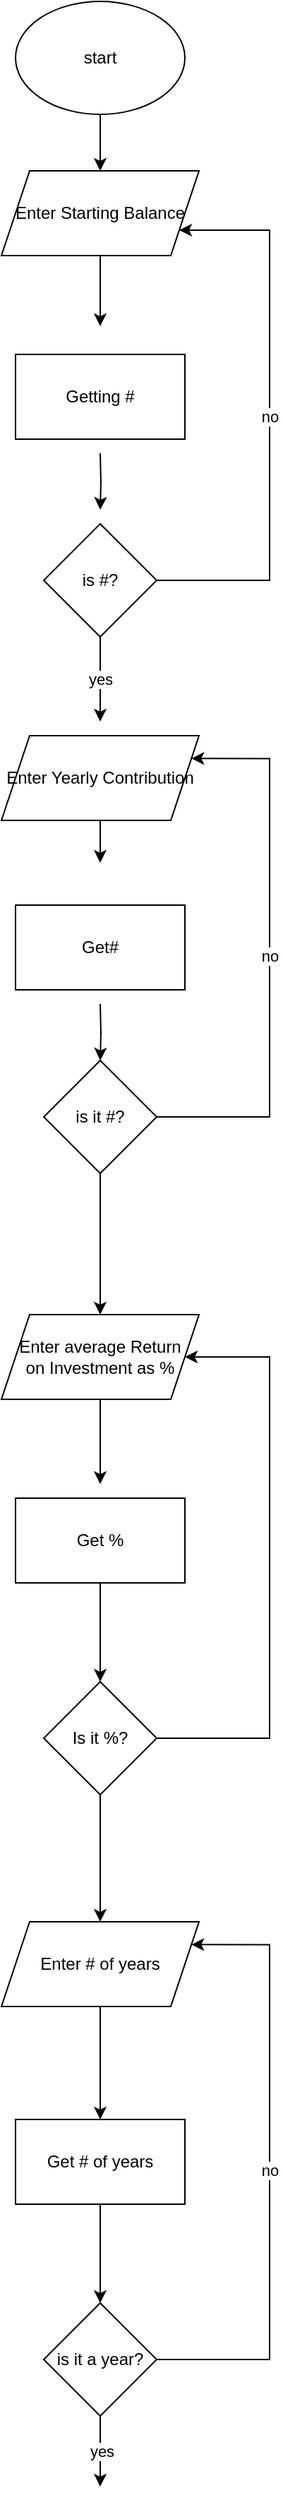 <mxfile version="13.6.9" type="github">
  <diagram id="ckzOWwWsCJZHVsrQiB-s" name="Page-1">
    <mxGraphModel dx="1038" dy="548" grid="1" gridSize="10" guides="1" tooltips="1" connect="1" arrows="1" fold="1" page="1" pageScale="1" pageWidth="850" pageHeight="1100" math="0" shadow="0">
      <root>
        <mxCell id="0" />
        <mxCell id="1" parent="0" />
        <mxCell id="VM0KCs58UYk9eu-B5sUt-2" style="edgeStyle=orthogonalEdgeStyle;rounded=0;orthogonalLoop=1;jettySize=auto;html=1;" edge="1" parent="1" source="VM0KCs58UYk9eu-B5sUt-1">
          <mxGeometry relative="1" as="geometry">
            <mxPoint x="400" y="230" as="targetPoint" />
          </mxGeometry>
        </mxCell>
        <mxCell id="VM0KCs58UYk9eu-B5sUt-1" value="start" style="ellipse;whiteSpace=wrap;html=1;" vertex="1" parent="1">
          <mxGeometry x="340" y="110" width="120" height="80" as="geometry" />
        </mxCell>
        <mxCell id="VM0KCs58UYk9eu-B5sUt-4" style="edgeStyle=orthogonalEdgeStyle;rounded=0;orthogonalLoop=1;jettySize=auto;html=1;" edge="1" parent="1" source="VM0KCs58UYk9eu-B5sUt-3">
          <mxGeometry relative="1" as="geometry">
            <mxPoint x="400" y="340" as="targetPoint" />
          </mxGeometry>
        </mxCell>
        <mxCell id="VM0KCs58UYk9eu-B5sUt-3" value="Enter Starting Balance" style="shape=parallelogram;perimeter=parallelogramPerimeter;whiteSpace=wrap;html=1;fixedSize=1;" vertex="1" parent="1">
          <mxGeometry x="330" y="230" width="140" height="60" as="geometry" />
        </mxCell>
        <mxCell id="VM0KCs58UYk9eu-B5sUt-14" style="edgeStyle=orthogonalEdgeStyle;rounded=0;orthogonalLoop=1;jettySize=auto;html=1;" edge="1" parent="1">
          <mxGeometry relative="1" as="geometry">
            <mxPoint x="400" y="470" as="targetPoint" />
            <mxPoint x="400" y="430" as="sourcePoint" />
          </mxGeometry>
        </mxCell>
        <mxCell id="VM0KCs58UYk9eu-B5sUt-8" value="no" style="edgeStyle=orthogonalEdgeStyle;rounded=0;orthogonalLoop=1;jettySize=auto;html=1;exitX=1;exitY=0.5;exitDx=0;exitDy=0;entryX=1;entryY=0.75;entryDx=0;entryDy=0;" edge="1" parent="1" source="VM0KCs58UYk9eu-B5sUt-6" target="VM0KCs58UYk9eu-B5sUt-3">
          <mxGeometry relative="1" as="geometry">
            <Array as="points">
              <mxPoint x="520" y="520" />
              <mxPoint x="520" y="272" />
            </Array>
          </mxGeometry>
        </mxCell>
        <mxCell id="VM0KCs58UYk9eu-B5sUt-11" value="yes" style="edgeStyle=orthogonalEdgeStyle;rounded=0;orthogonalLoop=1;jettySize=auto;html=1;" edge="1" parent="1" source="VM0KCs58UYk9eu-B5sUt-6">
          <mxGeometry relative="1" as="geometry">
            <mxPoint x="400" y="620" as="targetPoint" />
            <Array as="points">
              <mxPoint x="400" y="620" />
              <mxPoint x="400" y="620" />
            </Array>
          </mxGeometry>
        </mxCell>
        <mxCell id="VM0KCs58UYk9eu-B5sUt-6" value="is #?" style="rhombus;whiteSpace=wrap;html=1;" vertex="1" parent="1">
          <mxGeometry x="360" y="480" width="80" height="80" as="geometry" />
        </mxCell>
        <mxCell id="VM0KCs58UYk9eu-B5sUt-17" style="edgeStyle=orthogonalEdgeStyle;rounded=0;orthogonalLoop=1;jettySize=auto;html=1;" edge="1" parent="1" source="VM0KCs58UYk9eu-B5sUt-15">
          <mxGeometry relative="1" as="geometry">
            <mxPoint x="400" y="720" as="targetPoint" />
          </mxGeometry>
        </mxCell>
        <mxCell id="VM0KCs58UYk9eu-B5sUt-15" value="Enter Yearly Contribution" style="shape=parallelogram;perimeter=parallelogramPerimeter;whiteSpace=wrap;html=1;fixedSize=1;" vertex="1" parent="1">
          <mxGeometry x="330" y="630" width="140" height="60" as="geometry" />
        </mxCell>
        <mxCell id="VM0KCs58UYk9eu-B5sUt-22" style="edgeStyle=orthogonalEdgeStyle;rounded=0;orthogonalLoop=1;jettySize=auto;html=1;" edge="1" parent="1">
          <mxGeometry relative="1" as="geometry">
            <mxPoint x="400" y="860" as="targetPoint" />
            <mxPoint x="400" y="820" as="sourcePoint" />
          </mxGeometry>
        </mxCell>
        <mxCell id="VM0KCs58UYk9eu-B5sUt-24" value="no" style="edgeStyle=orthogonalEdgeStyle;rounded=0;orthogonalLoop=1;jettySize=auto;html=1;entryX=1;entryY=0.25;entryDx=0;entryDy=0;" edge="1" parent="1" source="VM0KCs58UYk9eu-B5sUt-23" target="VM0KCs58UYk9eu-B5sUt-15">
          <mxGeometry relative="1" as="geometry">
            <Array as="points">
              <mxPoint x="520" y="900" />
              <mxPoint x="520" y="646" />
            </Array>
          </mxGeometry>
        </mxCell>
        <mxCell id="VM0KCs58UYk9eu-B5sUt-28" value="" style="edgeStyle=orthogonalEdgeStyle;rounded=0;orthogonalLoop=1;jettySize=auto;html=1;" edge="1" parent="1" source="VM0KCs58UYk9eu-B5sUt-23" target="VM0KCs58UYk9eu-B5sUt-27">
          <mxGeometry relative="1" as="geometry" />
        </mxCell>
        <mxCell id="VM0KCs58UYk9eu-B5sUt-23" value="is it #?" style="rhombus;whiteSpace=wrap;html=1;" vertex="1" parent="1">
          <mxGeometry x="360" y="860" width="80" height="80" as="geometry" />
        </mxCell>
        <mxCell id="VM0KCs58UYk9eu-B5sUt-30" value="" style="edgeStyle=orthogonalEdgeStyle;rounded=0;orthogonalLoop=1;jettySize=auto;html=1;" edge="1" parent="1" source="VM0KCs58UYk9eu-B5sUt-27">
          <mxGeometry relative="1" as="geometry">
            <mxPoint x="400" y="1160" as="targetPoint" />
          </mxGeometry>
        </mxCell>
        <mxCell id="VM0KCs58UYk9eu-B5sUt-27" value="Enter average Return&lt;br&gt;on Investment as %" style="shape=parallelogram;perimeter=parallelogramPerimeter;whiteSpace=wrap;html=1;fixedSize=1;" vertex="1" parent="1">
          <mxGeometry x="330" y="1040" width="140" height="60" as="geometry" />
        </mxCell>
        <mxCell id="VM0KCs58UYk9eu-B5sUt-34" value="" style="edgeStyle=orthogonalEdgeStyle;rounded=0;orthogonalLoop=1;jettySize=auto;html=1;" edge="1" parent="1" source="VM0KCs58UYk9eu-B5sUt-29" target="VM0KCs58UYk9eu-B5sUt-33">
          <mxGeometry relative="1" as="geometry">
            <Array as="points">
              <mxPoint x="400" y="1265" />
              <mxPoint x="400" y="1265" />
            </Array>
          </mxGeometry>
        </mxCell>
        <mxCell id="VM0KCs58UYk9eu-B5sUt-29" value="Get %" style="whiteSpace=wrap;html=1;" vertex="1" parent="1">
          <mxGeometry x="340" y="1170" width="120" height="60" as="geometry" />
        </mxCell>
        <mxCell id="VM0KCs58UYk9eu-B5sUt-31" value="Get#" style="rounded=0;whiteSpace=wrap;html=1;" vertex="1" parent="1">
          <mxGeometry x="340" y="750" width="120" height="60" as="geometry" />
        </mxCell>
        <mxCell id="VM0KCs58UYk9eu-B5sUt-32" value="Getting #" style="rounded=0;whiteSpace=wrap;html=1;" vertex="1" parent="1">
          <mxGeometry x="340" y="360" width="120" height="60" as="geometry" />
        </mxCell>
        <mxCell id="VM0KCs58UYk9eu-B5sUt-35" style="edgeStyle=orthogonalEdgeStyle;rounded=0;orthogonalLoop=1;jettySize=auto;html=1;entryX=1;entryY=0.5;entryDx=0;entryDy=0;" edge="1" parent="1" source="VM0KCs58UYk9eu-B5sUt-33" target="VM0KCs58UYk9eu-B5sUt-27">
          <mxGeometry relative="1" as="geometry">
            <Array as="points">
              <mxPoint x="520" y="1340" />
              <mxPoint x="520" y="1070" />
            </Array>
          </mxGeometry>
        </mxCell>
        <mxCell id="VM0KCs58UYk9eu-B5sUt-37" value="" style="edgeStyle=orthogonalEdgeStyle;rounded=0;orthogonalLoop=1;jettySize=auto;html=1;" edge="1" parent="1" source="VM0KCs58UYk9eu-B5sUt-33" target="VM0KCs58UYk9eu-B5sUt-36">
          <mxGeometry relative="1" as="geometry" />
        </mxCell>
        <mxCell id="VM0KCs58UYk9eu-B5sUt-33" value="Is it %?" style="rhombus;whiteSpace=wrap;html=1;" vertex="1" parent="1">
          <mxGeometry x="360" y="1300" width="80" height="80" as="geometry" />
        </mxCell>
        <mxCell id="VM0KCs58UYk9eu-B5sUt-41" value="" style="edgeStyle=orthogonalEdgeStyle;rounded=0;orthogonalLoop=1;jettySize=auto;html=1;" edge="1" parent="1" source="VM0KCs58UYk9eu-B5sUt-36" target="VM0KCs58UYk9eu-B5sUt-40">
          <mxGeometry relative="1" as="geometry" />
        </mxCell>
        <mxCell id="VM0KCs58UYk9eu-B5sUt-36" value="Enter # of years" style="shape=parallelogram;perimeter=parallelogramPerimeter;whiteSpace=wrap;html=1;fixedSize=1;" vertex="1" parent="1">
          <mxGeometry x="330" y="1470" width="140" height="60" as="geometry" />
        </mxCell>
        <mxCell id="VM0KCs58UYk9eu-B5sUt-43" value="" style="edgeStyle=orthogonalEdgeStyle;rounded=0;orthogonalLoop=1;jettySize=auto;html=1;" edge="1" parent="1" source="VM0KCs58UYk9eu-B5sUt-40" target="VM0KCs58UYk9eu-B5sUt-42">
          <mxGeometry relative="1" as="geometry" />
        </mxCell>
        <mxCell id="VM0KCs58UYk9eu-B5sUt-40" value="Get # of years" style="whiteSpace=wrap;html=1;" vertex="1" parent="1">
          <mxGeometry x="340" y="1610" width="120" height="60" as="geometry" />
        </mxCell>
        <mxCell id="VM0KCs58UYk9eu-B5sUt-44" value="no" style="edgeStyle=orthogonalEdgeStyle;rounded=0;orthogonalLoop=1;jettySize=auto;html=1;entryX=1;entryY=0.25;entryDx=0;entryDy=0;" edge="1" parent="1" source="VM0KCs58UYk9eu-B5sUt-42" target="VM0KCs58UYk9eu-B5sUt-36">
          <mxGeometry relative="1" as="geometry">
            <Array as="points">
              <mxPoint x="520" y="1780" />
              <mxPoint x="520" y="1486" />
            </Array>
          </mxGeometry>
        </mxCell>
        <mxCell id="VM0KCs58UYk9eu-B5sUt-45" value="yes" style="edgeStyle=orthogonalEdgeStyle;rounded=0;orthogonalLoop=1;jettySize=auto;html=1;" edge="1" parent="1" source="VM0KCs58UYk9eu-B5sUt-42">
          <mxGeometry relative="1" as="geometry">
            <mxPoint x="400" y="1870" as="targetPoint" />
          </mxGeometry>
        </mxCell>
        <mxCell id="VM0KCs58UYk9eu-B5sUt-42" value="is it a year?" style="rhombus;whiteSpace=wrap;html=1;" vertex="1" parent="1">
          <mxGeometry x="360" y="1740" width="80" height="80" as="geometry" />
        </mxCell>
      </root>
    </mxGraphModel>
  </diagram>
</mxfile>

